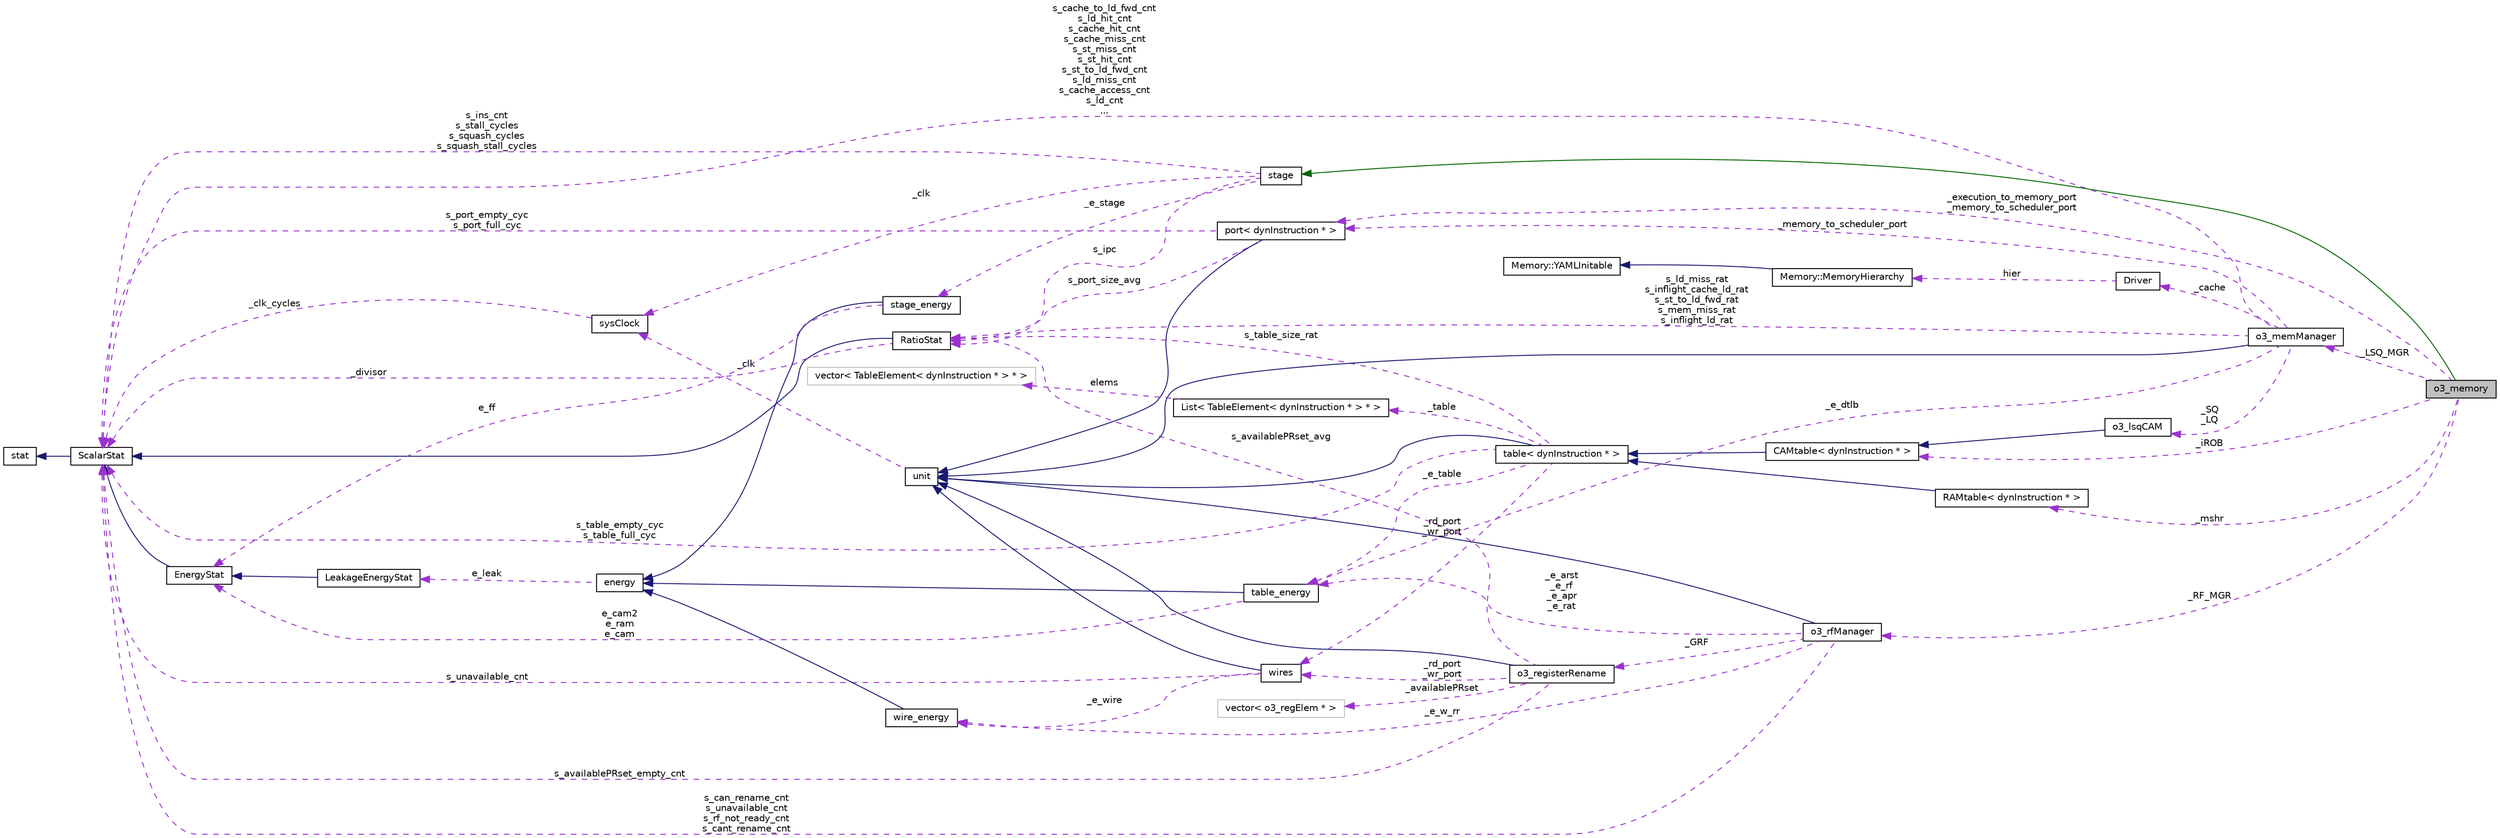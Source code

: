 digraph G
{
  edge [fontname="Helvetica",fontsize="10",labelfontname="Helvetica",labelfontsize="10"];
  node [fontname="Helvetica",fontsize="10",shape=record];
  rankdir=LR;
  Node1 [label="o3_memory",height=0.2,width=0.4,color="black", fillcolor="grey75", style="filled" fontcolor="black"];
  Node2 -> Node1 [dir=back,color="darkgreen",fontsize="10",style="solid",fontname="Helvetica"];
  Node2 [label="stage",height=0.2,width=0.4,color="black", fillcolor="white", style="filled",URL="$classstage.html"];
  Node3 -> Node2 [dir=back,color="darkorchid3",fontsize="10",style="dashed",label="s_ins_cnt\ns_stall_cycles\ns_squash_cycles\ns_squash_stall_cycles",fontname="Helvetica"];
  Node3 [label="ScalarStat",height=0.2,width=0.4,color="black", fillcolor="white", style="filled",URL="$classScalarStat.html"];
  Node4 -> Node3 [dir=back,color="midnightblue",fontsize="10",style="solid",fontname="Helvetica"];
  Node4 [label="stat",height=0.2,width=0.4,color="black", fillcolor="white", style="filled",URL="$classstat.html"];
  Node5 -> Node2 [dir=back,color="darkorchid3",fontsize="10",style="dashed",label="s_ipc",fontname="Helvetica"];
  Node5 [label="RatioStat",height=0.2,width=0.4,color="black", fillcolor="white", style="filled",URL="$classRatioStat.html"];
  Node3 -> Node5 [dir=back,color="midnightblue",fontsize="10",style="solid",fontname="Helvetica"];
  Node3 -> Node5 [dir=back,color="darkorchid3",fontsize="10",style="dashed",label="_divisor",fontname="Helvetica"];
  Node6 -> Node2 [dir=back,color="darkorchid3",fontsize="10",style="dashed",label="_clk",fontname="Helvetica"];
  Node6 [label="sysClock",height=0.2,width=0.4,color="black", fillcolor="white", style="filled",URL="$classsysClock.html"];
  Node3 -> Node6 [dir=back,color="darkorchid3",fontsize="10",style="dashed",label="_clk_cycles",fontname="Helvetica"];
  Node7 -> Node2 [dir=back,color="darkorchid3",fontsize="10",style="dashed",label="_e_stage",fontname="Helvetica"];
  Node7 [label="stage_energy",height=0.2,width=0.4,color="black", fillcolor="white", style="filled",URL="$classstage__energy.html"];
  Node8 -> Node7 [dir=back,color="midnightblue",fontsize="10",style="solid",fontname="Helvetica"];
  Node8 [label="energy",height=0.2,width=0.4,color="black", fillcolor="white", style="filled",URL="$classenergy.html"];
  Node9 -> Node8 [dir=back,color="darkorchid3",fontsize="10",style="dashed",label="e_leak",fontname="Helvetica"];
  Node9 [label="LeakageEnergyStat",height=0.2,width=0.4,color="black", fillcolor="white", style="filled",URL="$classLeakageEnergyStat.html"];
  Node10 -> Node9 [dir=back,color="midnightblue",fontsize="10",style="solid",fontname="Helvetica"];
  Node10 [label="EnergyStat",height=0.2,width=0.4,color="black", fillcolor="white", style="filled",URL="$classEnergyStat.html"];
  Node3 -> Node10 [dir=back,color="midnightblue",fontsize="10",style="solid",fontname="Helvetica"];
  Node10 -> Node7 [dir=back,color="darkorchid3",fontsize="10",style="dashed",label="e_ff",fontname="Helvetica"];
  Node11 -> Node1 [dir=back,color="darkorchid3",fontsize="10",style="dashed",label="_RF_MGR",fontname="Helvetica"];
  Node11 [label="o3_rfManager",height=0.2,width=0.4,color="black", fillcolor="white", style="filled",URL="$classo3__rfManager.html"];
  Node12 -> Node11 [dir=back,color="midnightblue",fontsize="10",style="solid",fontname="Helvetica"];
  Node12 [label="unit",height=0.2,width=0.4,color="black", fillcolor="white", style="filled",URL="$classunit.html"];
  Node6 -> Node12 [dir=back,color="darkorchid3",fontsize="10",style="dashed",label="_clk",fontname="Helvetica"];
  Node3 -> Node11 [dir=back,color="darkorchid3",fontsize="10",style="dashed",label="s_can_rename_cnt\ns_unavailable_cnt\ns_rf_not_ready_cnt\ns_cant_rename_cnt",fontname="Helvetica"];
  Node13 -> Node11 [dir=back,color="darkorchid3",fontsize="10",style="dashed",label="_GRF",fontname="Helvetica"];
  Node13 [label="o3_registerRename",height=0.2,width=0.4,color="black", fillcolor="white", style="filled",URL="$classo3__registerRename.html"];
  Node12 -> Node13 [dir=back,color="midnightblue",fontsize="10",style="solid",fontname="Helvetica"];
  Node3 -> Node13 [dir=back,color="darkorchid3",fontsize="10",style="dashed",label="s_availablePRset_empty_cnt",fontname="Helvetica"];
  Node14 -> Node13 [dir=back,color="darkorchid3",fontsize="10",style="dashed",label="_availablePRset",fontname="Helvetica"];
  Node14 [label="vector\< o3_regElem * \>",height=0.2,width=0.4,color="grey75", fillcolor="white", style="filled"];
  Node5 -> Node13 [dir=back,color="darkorchid3",fontsize="10",style="dashed",label="s_availablePRset_avg",fontname="Helvetica"];
  Node15 -> Node13 [dir=back,color="darkorchid3",fontsize="10",style="dashed",label="_rd_port\n_wr_port",fontname="Helvetica"];
  Node15 [label="wires",height=0.2,width=0.4,color="black", fillcolor="white", style="filled",URL="$classwires.html"];
  Node12 -> Node15 [dir=back,color="midnightblue",fontsize="10",style="solid",fontname="Helvetica"];
  Node3 -> Node15 [dir=back,color="darkorchid3",fontsize="10",style="dashed",label="s_unavailable_cnt",fontname="Helvetica"];
  Node16 -> Node15 [dir=back,color="darkorchid3",fontsize="10",style="dashed",label="_e_wire",fontname="Helvetica"];
  Node16 [label="wire_energy",height=0.2,width=0.4,color="black", fillcolor="white", style="filled",URL="$classwire__energy.html"];
  Node8 -> Node16 [dir=back,color="midnightblue",fontsize="10",style="solid",fontname="Helvetica"];
  Node16 -> Node11 [dir=back,color="darkorchid3",fontsize="10",style="dashed",label="_e_w_rr",fontname="Helvetica"];
  Node17 -> Node11 [dir=back,color="darkorchid3",fontsize="10",style="dashed",label="_e_arst\n_e_rf\n_e_apr\n_e_rat",fontname="Helvetica"];
  Node17 [label="table_energy",height=0.2,width=0.4,color="black", fillcolor="white", style="filled",URL="$classtable__energy.html"];
  Node8 -> Node17 [dir=back,color="midnightblue",fontsize="10",style="solid",fontname="Helvetica"];
  Node10 -> Node17 [dir=back,color="darkorchid3",fontsize="10",style="dashed",label="e_cam2\ne_ram\ne_cam",fontname="Helvetica"];
  Node18 -> Node1 [dir=back,color="darkorchid3",fontsize="10",style="dashed",label="_LSQ_MGR",fontname="Helvetica"];
  Node18 [label="o3_memManager",height=0.2,width=0.4,color="black", fillcolor="white", style="filled",URL="$classo3__memManager.html"];
  Node12 -> Node18 [dir=back,color="midnightblue",fontsize="10",style="solid",fontname="Helvetica"];
  Node3 -> Node18 [dir=back,color="darkorchid3",fontsize="10",style="dashed",label="s_cache_to_ld_fwd_cnt\ns_ld_hit_cnt\ns_cache_hit_cnt\ns_cache_miss_cnt\ns_st_miss_cnt\ns_st_hit_cnt\ns_st_to_ld_fwd_cnt\ns_ld_miss_cnt\ns_cache_access_cnt\ns_ld_cnt\n...",fontname="Helvetica"];
  Node19 -> Node18 [dir=back,color="darkorchid3",fontsize="10",style="dashed",label="_SQ\n_LQ",fontname="Helvetica"];
  Node19 [label="o3_lsqCAM",height=0.2,width=0.4,color="black", fillcolor="white", style="filled",URL="$classo3__lsqCAM.html"];
  Node20 -> Node19 [dir=back,color="midnightblue",fontsize="10",style="solid",fontname="Helvetica"];
  Node20 [label="CAMtable\< dynInstruction * \>",height=0.2,width=0.4,color="black", fillcolor="white", style="filled",URL="$classCAMtable.html"];
  Node21 -> Node20 [dir=back,color="midnightblue",fontsize="10",style="solid",fontname="Helvetica"];
  Node21 [label="table\< dynInstruction * \>",height=0.2,width=0.4,color="black", fillcolor="white", style="filled",URL="$classtable.html"];
  Node12 -> Node21 [dir=back,color="midnightblue",fontsize="10",style="solid",fontname="Helvetica"];
  Node3 -> Node21 [dir=back,color="darkorchid3",fontsize="10",style="dashed",label="s_table_empty_cyc\ns_table_full_cyc",fontname="Helvetica"];
  Node5 -> Node21 [dir=back,color="darkorchid3",fontsize="10",style="dashed",label="s_table_size_rat",fontname="Helvetica"];
  Node15 -> Node21 [dir=back,color="darkorchid3",fontsize="10",style="dashed",label="_rd_port\n_wr_port",fontname="Helvetica"];
  Node17 -> Node21 [dir=back,color="darkorchid3",fontsize="10",style="dashed",label="_e_table",fontname="Helvetica"];
  Node22 -> Node21 [dir=back,color="darkorchid3",fontsize="10",style="dashed",label="_table",fontname="Helvetica"];
  Node22 [label="List\< TableElement\< dynInstruction * \> * \>",height=0.2,width=0.4,color="black", fillcolor="white", style="filled",URL="$classList.html"];
  Node23 -> Node22 [dir=back,color="darkorchid3",fontsize="10",style="dashed",label="elems",fontname="Helvetica"];
  Node23 [label="vector\< TableElement\< dynInstruction * \> * \>",height=0.2,width=0.4,color="grey75", fillcolor="white", style="filled"];
  Node24 -> Node18 [dir=back,color="darkorchid3",fontsize="10",style="dashed",label="_cache",fontname="Helvetica"];
  Node24 [label="Driver",height=0.2,width=0.4,color="black", fillcolor="white", style="filled",URL="$structDriver.html"];
  Node25 -> Node24 [dir=back,color="darkorchid3",fontsize="10",style="dashed",label="hier",fontname="Helvetica"];
  Node25 [label="Memory::MemoryHierarchy",height=0.2,width=0.4,color="black", fillcolor="white", style="filled",URL="$classMemory_1_1MemoryHierarchy.html"];
  Node26 -> Node25 [dir=back,color="midnightblue",fontsize="10",style="solid",fontname="Helvetica"];
  Node26 [label="Memory::YAMLInitable",height=0.2,width=0.4,color="black", fillcolor="white", style="filled",URL="$classMemory_1_1YAMLInitable.html"];
  Node5 -> Node18 [dir=back,color="darkorchid3",fontsize="10",style="dashed",label="s_ld_miss_rat\ns_inflight_cache_ld_rat\ns_st_to_ld_fwd_rat\ns_mem_miss_rat\ns_inflight_ld_rat",fontname="Helvetica"];
  Node17 -> Node18 [dir=back,color="darkorchid3",fontsize="10",style="dashed",label="_e_dtlb",fontname="Helvetica"];
  Node27 -> Node18 [dir=back,color="darkorchid3",fontsize="10",style="dashed",label="_memory_to_scheduler_port",fontname="Helvetica"];
  Node27 [label="port\< dynInstruction * \>",height=0.2,width=0.4,color="black", fillcolor="white", style="filled",URL="$classport.html"];
  Node12 -> Node27 [dir=back,color="midnightblue",fontsize="10",style="solid",fontname="Helvetica"];
  Node3 -> Node27 [dir=back,color="darkorchid3",fontsize="10",style="dashed",label="s_port_empty_cyc\ns_port_full_cyc",fontname="Helvetica"];
  Node5 -> Node27 [dir=back,color="darkorchid3",fontsize="10",style="dashed",label="s_port_size_avg",fontname="Helvetica"];
  Node27 -> Node1 [dir=back,color="darkorchid3",fontsize="10",style="dashed",label="_execution_to_memory_port\n_memory_to_scheduler_port",fontname="Helvetica"];
  Node28 -> Node1 [dir=back,color="darkorchid3",fontsize="10",style="dashed",label="_mshr",fontname="Helvetica"];
  Node28 [label="RAMtable\< dynInstruction * \>",height=0.2,width=0.4,color="black", fillcolor="white", style="filled",URL="$classRAMtable.html"];
  Node21 -> Node28 [dir=back,color="midnightblue",fontsize="10",style="solid",fontname="Helvetica"];
  Node20 -> Node1 [dir=back,color="darkorchid3",fontsize="10",style="dashed",label="_iROB",fontname="Helvetica"];
}
